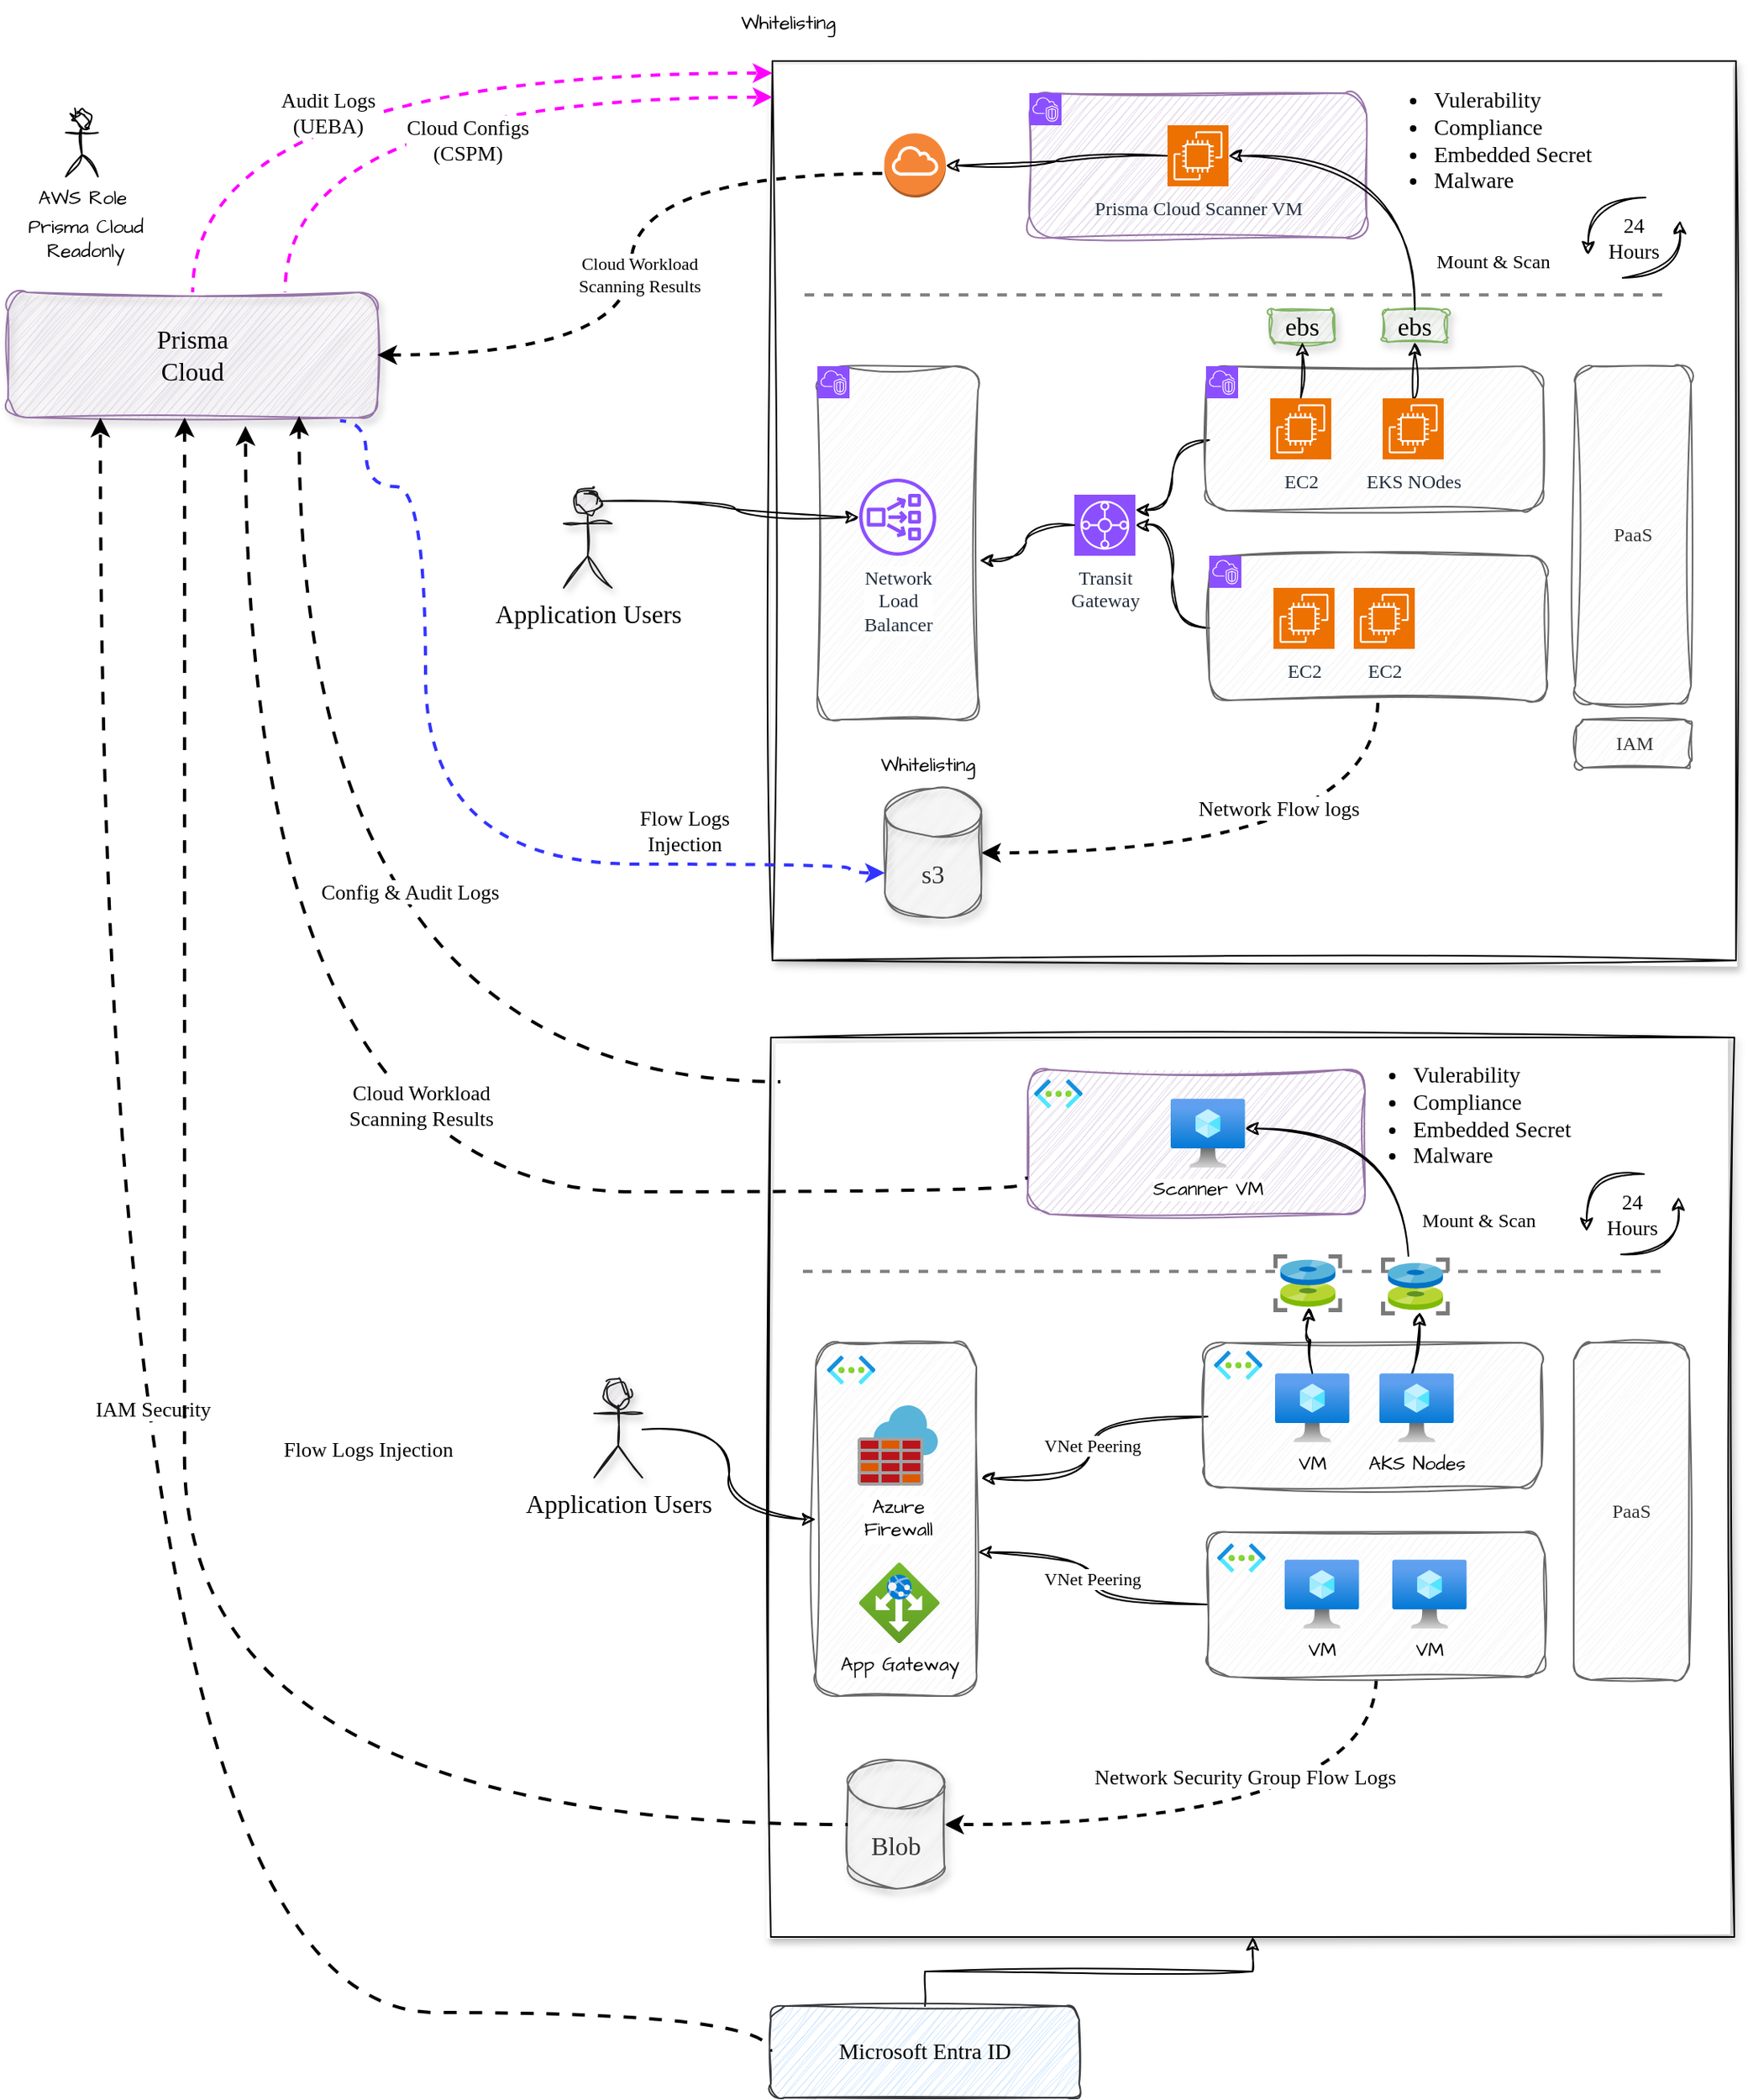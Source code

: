 <mxfile version="24.2.5" type="device">
  <diagram name="Page-1" id="Y3UaTJ8WumLp9_YWQqZv">
    <mxGraphModel dx="1514" dy="924" grid="0" gridSize="10" guides="0" tooltips="1" connect="1" arrows="1" fold="1" page="0" pageScale="1" pageWidth="850" pageHeight="1100" math="0" shadow="0">
      <root>
        <mxCell id="0" />
        <mxCell id="1" parent="0" />
        <mxCell id="tV8s_Av4Yjl4Zx8UvEJx-39" value="" style="rounded=0;whiteSpace=wrap;html=1;shadow=1;sketch=1;jiggle=2;curveFitting=1;align=center;verticalAlign=middle;fontFamily=Comic Sans MS;fontSize=16;" parent="1" vertex="1">
          <mxGeometry x="229" y="202" width="600" height="560" as="geometry" />
        </mxCell>
        <mxCell id="tV8s_Av4Yjl4Zx8UvEJx-1" value="Prisma&lt;div style=&quot;font-size: 16px;&quot;&gt;Cloud&lt;/div&gt;" style="rounded=1;whiteSpace=wrap;html=1;sketch=1;curveFitting=1;jiggle=2;fillColor=#e1d5e7;strokeColor=#9673a6;fontFamily=Comic Sans MS;fontSize=16;shadow=1;" parent="1" vertex="1">
          <mxGeometry x="-247" y="346" width="230" height="78" as="geometry" />
        </mxCell>
        <mxCell id="tV8s_Av4Yjl4Zx8UvEJx-3" value="" style="shape=image;imageAspect=0;aspect=fixed;verticalLabelPosition=bottom;verticalAlign=top;image=https://zeevector.com/wp-content/uploads/Aws-Logo-PNG-White.png;fontFamily=Comic Sans MS;" parent="1" vertex="1">
          <mxGeometry x="229" y="202" width="47.71" height="30" as="geometry" />
        </mxCell>
        <mxCell id="tV8s_Av4Yjl4Zx8UvEJx-9" value="Transit&lt;div&gt;Gateway&lt;/div&gt;" style="sketch=0;points=[[0,0,0],[0.25,0,0],[0.5,0,0],[0.75,0,0],[1,0,0],[0,1,0],[0.25,1,0],[0.5,1,0],[0.75,1,0],[1,1,0],[0,0.25,0],[0,0.5,0],[0,0.75,0],[1,0.25,0],[1,0.5,0],[1,0.75,0]];outlineConnect=0;fontColor=#232F3E;fillColor=#8C4FFF;strokeColor=#ffffff;dashed=0;verticalLabelPosition=bottom;verticalAlign=top;align=center;html=1;fontSize=12;fontStyle=0;aspect=fixed;shape=mxgraph.aws4.resourceIcon;resIcon=mxgraph.aws4.transit_gateway;fontFamily=Comic Sans MS;" parent="1" vertex="1">
          <mxGeometry x="417" y="472" width="38" height="38" as="geometry" />
        </mxCell>
        <mxCell id="tV8s_Av4Yjl4Zx8UvEJx-17" style="edgeStyle=orthogonalEdgeStyle;curved=1;rounded=0;orthogonalLoop=1;jettySize=auto;html=1;exitX=0;exitY=0.5;exitDx=0;exitDy=0;sketch=1;curveFitting=1;jiggle=2;fontFamily=Comic Sans MS;" parent="1" source="tV8s_Av4Yjl4Zx8UvEJx-13" target="tV8s_Av4Yjl4Zx8UvEJx-9" edge="1">
          <mxGeometry relative="1" as="geometry" />
        </mxCell>
        <mxCell id="tV8s_Av4Yjl4Zx8UvEJx-40" value="Network Flow logs" style="edgeStyle=orthogonalEdgeStyle;curved=1;rounded=0;orthogonalLoop=1;jettySize=auto;html=1;exitX=0.5;exitY=1;exitDx=0;exitDy=0;strokeColor=default;align=center;verticalAlign=middle;fontFamily=Comic Sans MS;fontSize=13;fontColor=default;labelBackgroundColor=default;endArrow=classic;entryX=1;entryY=0.5;entryDx=0;entryDy=0;entryPerimeter=0;flowAnimation=1;dashed=1;strokeWidth=2;" parent="1" source="tV8s_Av4Yjl4Zx8UvEJx-13" target="tV8s_Av4Yjl4Zx8UvEJx-38" edge="1">
          <mxGeometry x="-0.08" y="-28" relative="1" as="geometry">
            <mxPoint as="offset" />
          </mxGeometry>
        </mxCell>
        <mxCell id="tV8s_Av4Yjl4Zx8UvEJx-13" value="" style="rounded=1;whiteSpace=wrap;html=1;fillColor=#f5f5f5;fontColor=#333333;strokeColor=#666666;sketch=1;curveFitting=1;jiggle=2;fontFamily=Comic Sans MS;" parent="1" vertex="1">
          <mxGeometry x="501" y="510" width="210" height="90" as="geometry" />
        </mxCell>
        <mxCell id="tV8s_Av4Yjl4Zx8UvEJx-14" value="" style="sketch=0;points=[[0,0,0],[0.25,0,0],[0.5,0,0],[0.75,0,0],[1,0,0],[0,1,0],[0.25,1,0],[0.5,1,0],[0.75,1,0],[1,1,0],[0,0.25,0],[0,0.5,0],[0,0.75,0],[1,0.25,0],[1,0.5,0],[1,0.75,0]];outlineConnect=0;fontColor=#232F3E;fillColor=#8C4FFF;strokeColor=#ffffff;dashed=0;verticalLabelPosition=bottom;verticalAlign=top;align=center;html=1;fontSize=12;fontStyle=0;aspect=fixed;shape=mxgraph.aws4.resourceIcon;resIcon=mxgraph.aws4.vpc;fontFamily=Comic Sans MS;" parent="1" vertex="1">
          <mxGeometry x="501" y="510" width="20" height="20" as="geometry" />
        </mxCell>
        <mxCell id="tV8s_Av4Yjl4Zx8UvEJx-15" value="EC2" style="sketch=0;points=[[0,0,0],[0.25,0,0],[0.5,0,0],[0.75,0,0],[1,0,0],[0,1,0],[0.25,1,0],[0.5,1,0],[0.75,1,0],[1,1,0],[0,0.25,0],[0,0.5,0],[0,0.75,0],[1,0.25,0],[1,0.5,0],[1,0.75,0]];outlineConnect=0;fontColor=#232F3E;fillColor=#ED7100;strokeColor=#ffffff;dashed=0;verticalLabelPosition=bottom;verticalAlign=top;align=center;html=1;fontSize=12;fontStyle=0;aspect=fixed;shape=mxgraph.aws4.resourceIcon;resIcon=mxgraph.aws4.ec2;fontFamily=Comic Sans MS;" parent="1" vertex="1">
          <mxGeometry x="541" y="530" width="38" height="38" as="geometry" />
        </mxCell>
        <mxCell id="tV8s_Av4Yjl4Zx8UvEJx-16" value="EC2" style="sketch=0;points=[[0,0,0],[0.25,0,0],[0.5,0,0],[0.75,0,0],[1,0,0],[0,1,0],[0.25,1,0],[0.5,1,0],[0.75,1,0],[1,1,0],[0,0.25,0],[0,0.5,0],[0,0.75,0],[1,0.25,0],[1,0.5,0],[1,0.75,0]];outlineConnect=0;fontColor=#232F3E;fillColor=#ED7100;strokeColor=#ffffff;dashed=0;verticalLabelPosition=bottom;verticalAlign=top;align=center;html=1;fontSize=12;fontStyle=0;aspect=fixed;shape=mxgraph.aws4.resourceIcon;resIcon=mxgraph.aws4.ec2;fontFamily=Comic Sans MS;" parent="1" vertex="1">
          <mxGeometry x="591" y="530" width="38" height="38" as="geometry" />
        </mxCell>
        <mxCell id="tV8s_Av4Yjl4Zx8UvEJx-18" style="edgeStyle=orthogonalEdgeStyle;curved=1;rounded=0;orthogonalLoop=1;jettySize=auto;html=1;exitX=0;exitY=0.5;exitDx=0;exitDy=0;sketch=1;curveFitting=1;jiggle=2;fontFamily=Comic Sans MS;entryX=1;entryY=0.25;entryDx=0;entryDy=0;entryPerimeter=0;" parent="1" target="tV8s_Av4Yjl4Zx8UvEJx-9" edge="1">
          <mxGeometry relative="1" as="geometry">
            <mxPoint x="501" y="438" as="sourcePoint" />
            <mxPoint x="425" y="374" as="targetPoint" />
          </mxGeometry>
        </mxCell>
        <mxCell id="tV8s_Av4Yjl4Zx8UvEJx-4" value="" style="rounded=1;whiteSpace=wrap;html=1;fillColor=#f5f5f5;fontColor=#333333;strokeColor=#666666;sketch=1;curveFitting=1;jiggle=2;fontFamily=Comic Sans MS;" parent="1" vertex="1">
          <mxGeometry x="257" y="392" width="100" height="220" as="geometry" />
        </mxCell>
        <mxCell id="tV8s_Av4Yjl4Zx8UvEJx-7" value="" style="sketch=0;points=[[0,0,0],[0.25,0,0],[0.5,0,0],[0.75,0,0],[1,0,0],[0,1,0],[0.25,1,0],[0.5,1,0],[0.75,1,0],[1,1,0],[0,0.25,0],[0,0.5,0],[0,0.75,0],[1,0.25,0],[1,0.5,0],[1,0.75,0]];outlineConnect=0;fontColor=#232F3E;fillColor=#8C4FFF;strokeColor=#ffffff;dashed=0;verticalLabelPosition=bottom;verticalAlign=top;align=center;html=1;fontSize=12;fontStyle=0;aspect=fixed;shape=mxgraph.aws4.resourceIcon;resIcon=mxgraph.aws4.vpc;fontFamily=Comic Sans MS;" parent="1" vertex="1">
          <mxGeometry x="257" y="392" width="20" height="20" as="geometry" />
        </mxCell>
        <mxCell id="tV8s_Av4Yjl4Zx8UvEJx-30" style="edgeStyle=orthogonalEdgeStyle;curved=1;rounded=0;orthogonalLoop=1;jettySize=auto;html=1;exitX=0;exitY=0.5;exitDx=0;exitDy=0;sketch=1;curveFitting=1;jiggle=2;fontFamily=Comic Sans MS;entryX=1.01;entryY=0.55;entryDx=0;entryDy=0;entryPerimeter=0;exitPerimeter=0;" parent="1" source="tV8s_Av4Yjl4Zx8UvEJx-9" target="tV8s_Av4Yjl4Zx8UvEJx-4" edge="1">
          <mxGeometry relative="1" as="geometry">
            <mxPoint x="511" y="448" as="sourcePoint" />
            <mxPoint x="465" y="492" as="targetPoint" />
          </mxGeometry>
        </mxCell>
        <mxCell id="tV8s_Av4Yjl4Zx8UvEJx-32" value="Network&lt;div&gt;Load&lt;/div&gt;&lt;div&gt;Balancer&lt;/div&gt;" style="sketch=0;outlineConnect=0;fontColor=#232F3E;gradientColor=none;fillColor=#8C4FFF;strokeColor=none;dashed=0;verticalLabelPosition=bottom;verticalAlign=top;align=center;html=1;fontSize=12;fontStyle=0;aspect=fixed;pointerEvents=1;shape=mxgraph.aws4.network_load_balancer;fontFamily=Comic Sans MS;labelBackgroundColor=default;" parent="1" vertex="1">
          <mxGeometry x="283" y="462" width="48" height="48" as="geometry" />
        </mxCell>
        <mxCell id="tV8s_Av4Yjl4Zx8UvEJx-38" value="s3" style="shape=cylinder3;whiteSpace=wrap;html=1;boundedLbl=1;backgroundOutline=1;size=15;rounded=1;shadow=1;sketch=1;jiggle=2;curveFitting=1;strokeColor=#666666;align=center;verticalAlign=middle;fontFamily=Comic Sans MS;fontSize=16;fontColor=#333333;fillColor=#f5f5f5;" parent="1" vertex="1">
          <mxGeometry x="299" y="655" width="60" height="80" as="geometry" />
        </mxCell>
        <mxCell id="tV8s_Av4Yjl4Zx8UvEJx-42" value="" style="line;strokeWidth=2;html=1;rounded=1;shadow=0;strokeColor=#808080;align=center;verticalAlign=middle;fontFamily=Comic Sans MS;fontSize=16;fontColor=default;fillColor=#e1d5e7;dashed=1;" parent="1" vertex="1">
          <mxGeometry x="249" y="342" width="540" height="11.25" as="geometry" />
        </mxCell>
        <mxCell id="tV8s_Av4Yjl4Zx8UvEJx-43" value="Audit Logs&lt;br&gt;(UEBA)" style="edgeStyle=orthogonalEdgeStyle;curved=1;rounded=0;orthogonalLoop=1;jettySize=auto;html=1;exitX=0;exitY=0.25;exitDx=0;exitDy=0;strokeColor=#FF00FF;align=center;verticalAlign=middle;fontFamily=Comic Sans MS;fontSize=13;fontColor=default;labelBackgroundColor=default;endArrow=none;entryX=0.5;entryY=0;entryDx=0;entryDy=0;flowAnimation=1;dashed=1;strokeWidth=2;startArrow=classic;startFill=1;endFill=0;" parent="1" source="tV8s_Av4Yjl4Zx8UvEJx-3" target="tV8s_Av4Yjl4Zx8UvEJx-1" edge="1">
          <mxGeometry x="0.114" y="24" relative="1" as="geometry">
            <mxPoint x="229" y="337" as="sourcePoint" />
            <mxPoint x="-40" y="429" as="targetPoint" />
            <mxPoint as="offset" />
          </mxGeometry>
        </mxCell>
        <mxCell id="tV8s_Av4Yjl4Zx8UvEJx-44" value="Cloud Configs&lt;br&gt;(CSPM)" style="edgeStyle=orthogonalEdgeStyle;curved=1;rounded=0;orthogonalLoop=1;jettySize=auto;html=1;exitX=0;exitY=0.75;exitDx=0;exitDy=0;strokeColor=#FF00FF;align=center;verticalAlign=middle;fontFamily=Comic Sans MS;fontSize=13;fontColor=default;labelBackgroundColor=default;endArrow=none;entryX=0.75;entryY=0;entryDx=0;entryDy=0;flowAnimation=1;dashed=1;strokeWidth=2;startArrow=classic;startFill=1;endFill=0;" parent="1" source="tV8s_Av4Yjl4Zx8UvEJx-3" target="tV8s_Av4Yjl4Zx8UvEJx-1" edge="1">
          <mxGeometry x="-0.104" y="26" relative="1" as="geometry">
            <mxPoint x="239" y="220" as="sourcePoint" />
            <mxPoint x="39" y="347" as="targetPoint" />
            <mxPoint as="offset" />
          </mxGeometry>
        </mxCell>
        <mxCell id="tV8s_Av4Yjl4Zx8UvEJx-47" style="edgeStyle=orthogonalEdgeStyle;curved=1;rounded=0;sketch=1;jiggle=2;curveFitting=1;orthogonalLoop=1;jettySize=auto;html=1;exitX=0.75;exitY=0.1;exitDx=0;exitDy=0;exitPerimeter=0;strokeColor=default;align=center;verticalAlign=middle;fontFamily=Comic Sans MS;fontSize=16;fontColor=default;labelBackgroundColor=default;endArrow=classic;" parent="1" source="tV8s_Av4Yjl4Zx8UvEJx-45" target="tV8s_Av4Yjl4Zx8UvEJx-32" edge="1">
          <mxGeometry relative="1" as="geometry" />
        </mxCell>
        <mxCell id="tV8s_Av4Yjl4Zx8UvEJx-45" value="Application Users" style="shape=umlActor;verticalLabelPosition=bottom;verticalAlign=top;html=1;outlineConnect=0;rounded=1;shadow=1;sketch=1;jiggle=2;curveFitting=1;strokeColor=#1A1A1A;align=center;fontFamily=Comic Sans MS;fontSize=16;fontColor=default;fillColor=#e1d5e7;" parent="1" vertex="1">
          <mxGeometry x="99" y="470" width="30" height="60" as="geometry" />
        </mxCell>
        <mxCell id="tV8s_Av4Yjl4Zx8UvEJx-48" value="Flow Logs&lt;div&gt;Injection&lt;/div&gt;" style="edgeStyle=orthogonalEdgeStyle;curved=1;rounded=0;orthogonalLoop=1;jettySize=auto;html=1;exitX=0;exitY=0;exitDx=0;exitDy=52.5;strokeColor=#3333FF;align=center;verticalAlign=middle;fontFamily=Comic Sans MS;fontSize=13;fontColor=default;labelBackgroundColor=default;endArrow=none;flowAnimation=1;dashed=1;exitPerimeter=0;entryX=0.899;entryY=1.026;entryDx=0;entryDy=0;strokeWidth=2;entryPerimeter=0;startArrow=classic;startFill=1;endFill=0;" parent="1" source="tV8s_Av4Yjl4Zx8UvEJx-38" target="tV8s_Av4Yjl4Zx8UvEJx-1" edge="1">
          <mxGeometry x="-0.578" y="-21" relative="1" as="geometry">
            <mxPoint x="99" y="622" as="sourcePoint" />
            <mxPoint x="-41" y="532" as="targetPoint" />
            <mxPoint as="offset" />
            <Array as="points">
              <mxPoint x="277" y="702" />
              <mxPoint x="13" y="702" />
              <mxPoint x="13" y="467" />
              <mxPoint x="-24" y="467" />
              <mxPoint x="-24" y="426" />
            </Array>
          </mxGeometry>
        </mxCell>
        <mxCell id="tV8s_Av4Yjl4Zx8UvEJx-50" value="" style="rounded=1;whiteSpace=wrap;html=1;fillColor=#e1d5e7;strokeColor=#9673a6;sketch=1;curveFitting=1;jiggle=2;fontFamily=Comic Sans MS;" parent="1" vertex="1">
          <mxGeometry x="389" y="222" width="210" height="90" as="geometry" />
        </mxCell>
        <mxCell id="tV8s_Av4Yjl4Zx8UvEJx-51" value="" style="sketch=0;points=[[0,0,0],[0.25,0,0],[0.5,0,0],[0.75,0,0],[1,0,0],[0,1,0],[0.25,1,0],[0.5,1,0],[0.75,1,0],[1,1,0],[0,0.25,0],[0,0.5,0],[0,0.75,0],[1,0.25,0],[1,0.5,0],[1,0.75,0]];outlineConnect=0;fontColor=#232F3E;fillColor=#8C4FFF;strokeColor=#ffffff;dashed=0;verticalLabelPosition=bottom;verticalAlign=top;align=center;html=1;fontSize=12;fontStyle=0;aspect=fixed;shape=mxgraph.aws4.resourceIcon;resIcon=mxgraph.aws4.vpc;fontFamily=Comic Sans MS;" parent="1" vertex="1">
          <mxGeometry x="389" y="222" width="20" height="20" as="geometry" />
        </mxCell>
        <mxCell id="tV8s_Av4Yjl4Zx8UvEJx-62" style="edgeStyle=orthogonalEdgeStyle;curved=1;rounded=0;sketch=1;jiggle=2;curveFitting=1;orthogonalLoop=1;jettySize=auto;html=1;exitX=0;exitY=0.5;exitDx=0;exitDy=0;exitPerimeter=0;strokeColor=default;align=center;verticalAlign=middle;fontFamily=Comic Sans MS;fontSize=16;fontColor=default;labelBackgroundColor=default;endArrow=classic;" parent="1" source="tV8s_Av4Yjl4Zx8UvEJx-52" target="tV8s_Av4Yjl4Zx8UvEJx-61" edge="1">
          <mxGeometry relative="1" as="geometry" />
        </mxCell>
        <mxCell id="tV8s_Av4Yjl4Zx8UvEJx-52" value="Prisma Cloud Scanner VM" style="sketch=0;points=[[0,0,0],[0.25,0,0],[0.5,0,0],[0.75,0,0],[1,0,0],[0,1,0],[0.25,1,0],[0.5,1,0],[0.75,1,0],[1,1,0],[0,0.25,0],[0,0.5,0],[0,0.75,0],[1,0.25,0],[1,0.5,0],[1,0.75,0]];outlineConnect=0;fontColor=#232F3E;fillColor=#ED7100;strokeColor=#ffffff;dashed=0;verticalLabelPosition=bottom;verticalAlign=top;align=center;html=1;fontSize=12;fontStyle=0;aspect=fixed;shape=mxgraph.aws4.resourceIcon;resIcon=mxgraph.aws4.ec2;fontFamily=Comic Sans MS;" parent="1" vertex="1">
          <mxGeometry x="475" y="242" width="38" height="38" as="geometry" />
        </mxCell>
        <mxCell id="tV8s_Av4Yjl4Zx8UvEJx-54" value="ebs" style="rounded=1;whiteSpace=wrap;html=1;shadow=1;sketch=1;jiggle=2;curveFitting=1;strokeColor=#82b366;align=center;verticalAlign=middle;fontFamily=Comic Sans MS;fontSize=16;fillColor=#d5e8d4;" parent="1" vertex="1">
          <mxGeometry x="539" y="357" width="40" height="20" as="geometry" />
        </mxCell>
        <mxCell id="tV8s_Av4Yjl4Zx8UvEJx-55" value="ebs" style="rounded=1;whiteSpace=wrap;html=1;shadow=1;sketch=1;jiggle=2;curveFitting=1;strokeColor=#82b366;align=center;verticalAlign=middle;fontFamily=Comic Sans MS;fontSize=16;fillColor=#d5e8d4;" parent="1" vertex="1">
          <mxGeometry x="609" y="357" width="40" height="20" as="geometry" />
        </mxCell>
        <mxCell id="tV8s_Av4Yjl4Zx8UvEJx-26" value="" style="rounded=1;whiteSpace=wrap;html=1;fillColor=#f5f5f5;fontColor=#333333;strokeColor=#666666;sketch=1;curveFitting=1;jiggle=2;fontFamily=Comic Sans MS;" parent="1" vertex="1">
          <mxGeometry x="499" y="392" width="210" height="90" as="geometry" />
        </mxCell>
        <mxCell id="tV8s_Av4Yjl4Zx8UvEJx-27" value="" style="sketch=0;points=[[0,0,0],[0.25,0,0],[0.5,0,0],[0.75,0,0],[1,0,0],[0,1,0],[0.25,1,0],[0.5,1,0],[0.75,1,0],[1,1,0],[0,0.25,0],[0,0.5,0],[0,0.75,0],[1,0.25,0],[1,0.5,0],[1,0.75,0]];outlineConnect=0;fontColor=#232F3E;fillColor=#8C4FFF;strokeColor=#ffffff;dashed=0;verticalLabelPosition=bottom;verticalAlign=top;align=center;html=1;fontSize=12;fontStyle=0;aspect=fixed;shape=mxgraph.aws4.resourceIcon;resIcon=mxgraph.aws4.vpc;fontFamily=Comic Sans MS;" parent="1" vertex="1">
          <mxGeometry x="499" y="392" width="20" height="20" as="geometry" />
        </mxCell>
        <mxCell id="tV8s_Av4Yjl4Zx8UvEJx-59" style="edgeStyle=orthogonalEdgeStyle;curved=1;rounded=0;sketch=1;jiggle=2;curveFitting=1;orthogonalLoop=1;jettySize=auto;html=1;exitX=0.5;exitY=0;exitDx=0;exitDy=0;exitPerimeter=0;entryX=0.5;entryY=1;entryDx=0;entryDy=0;strokeColor=default;align=center;verticalAlign=middle;fontFamily=Comic Sans MS;fontSize=16;fontColor=default;labelBackgroundColor=default;endArrow=classic;" parent="1" source="tV8s_Av4Yjl4Zx8UvEJx-28" target="tV8s_Av4Yjl4Zx8UvEJx-54" edge="1">
          <mxGeometry relative="1" as="geometry" />
        </mxCell>
        <mxCell id="tV8s_Av4Yjl4Zx8UvEJx-28" value="EC2" style="sketch=0;points=[[0,0,0],[0.25,0,0],[0.5,0,0],[0.75,0,0],[1,0,0],[0,1,0],[0.25,1,0],[0.5,1,0],[0.75,1,0],[1,1,0],[0,0.25,0],[0,0.5,0],[0,0.75,0],[1,0.25,0],[1,0.5,0],[1,0.75,0]];outlineConnect=0;fontColor=#232F3E;fillColor=#ED7100;strokeColor=#ffffff;dashed=0;verticalLabelPosition=bottom;verticalAlign=top;align=center;html=1;fontSize=12;fontStyle=0;aspect=fixed;shape=mxgraph.aws4.resourceIcon;resIcon=mxgraph.aws4.ec2;fontFamily=Comic Sans MS;" parent="1" vertex="1">
          <mxGeometry x="539" y="412" width="38" height="38" as="geometry" />
        </mxCell>
        <mxCell id="tV8s_Av4Yjl4Zx8UvEJx-60" style="edgeStyle=orthogonalEdgeStyle;curved=1;rounded=0;sketch=1;jiggle=2;curveFitting=1;orthogonalLoop=1;jettySize=auto;html=1;exitX=0.5;exitY=0;exitDx=0;exitDy=0;exitPerimeter=0;entryX=0.5;entryY=1;entryDx=0;entryDy=0;strokeColor=default;align=center;verticalAlign=middle;fontFamily=Comic Sans MS;fontSize=16;fontColor=default;labelBackgroundColor=default;endArrow=classic;" parent="1" source="tV8s_Av4Yjl4Zx8UvEJx-29" target="tV8s_Av4Yjl4Zx8UvEJx-55" edge="1">
          <mxGeometry relative="1" as="geometry" />
        </mxCell>
        <mxCell id="tV8s_Av4Yjl4Zx8UvEJx-29" value="EKS NOdes" style="sketch=0;points=[[0,0,0],[0.25,0,0],[0.5,0,0],[0.75,0,0],[1,0,0],[0,1,0],[0.25,1,0],[0.5,1,0],[0.75,1,0],[1,1,0],[0,0.25,0],[0,0.5,0],[0,0.75,0],[1,0.25,0],[1,0.5,0],[1,0.75,0]];outlineConnect=0;fontColor=#232F3E;fillColor=#ED7100;strokeColor=#ffffff;dashed=0;verticalLabelPosition=bottom;verticalAlign=top;align=center;html=1;fontSize=12;fontStyle=0;aspect=fixed;shape=mxgraph.aws4.resourceIcon;resIcon=mxgraph.aws4.ec2;fontFamily=Comic Sans MS;" parent="1" vertex="1">
          <mxGeometry x="609" y="412" width="38" height="38" as="geometry" />
        </mxCell>
        <mxCell id="tV8s_Av4Yjl4Zx8UvEJx-61" value="" style="outlineConnect=0;dashed=0;verticalLabelPosition=bottom;verticalAlign=top;align=center;html=1;shape=mxgraph.aws3.internet_gateway;fillColor=#F58536;gradientColor=none;rounded=1;shadow=0;strokeColor=#9673a6;fontFamily=Comic Sans MS;fontSize=16;fontColor=default;" parent="1" vertex="1">
          <mxGeometry x="298.67" y="247" width="38.33" height="40" as="geometry" />
        </mxCell>
        <mxCell id="tV8s_Av4Yjl4Zx8UvEJx-63" value="Cloud Workload&lt;div style=&quot;font-size: 11px;&quot;&gt;Scanning Results&lt;/div&gt;" style="edgeStyle=orthogonalEdgeStyle;curved=1;rounded=0;orthogonalLoop=1;jettySize=auto;html=1;strokeColor=default;align=center;verticalAlign=middle;fontFamily=Comic Sans MS;fontSize=11;fontColor=default;labelBackgroundColor=default;endArrow=classic;entryX=1;entryY=0.5;entryDx=0;entryDy=0;flowAnimation=1;dashed=1;strokeWidth=2;" parent="1" target="tV8s_Av4Yjl4Zx8UvEJx-1" edge="1">
          <mxGeometry x="0.029" y="5" relative="1" as="geometry">
            <mxPoint x="299" y="272" as="sourcePoint" />
            <mxPoint x="49" y="347" as="targetPoint" />
            <mxPoint as="offset" />
          </mxGeometry>
        </mxCell>
        <mxCell id="tV8s_Av4Yjl4Zx8UvEJx-64" value="&lt;ul style=&quot;font-size: 14px;&quot;&gt;&lt;li style=&quot;font-size: 14px;&quot;&gt;Vulerability&lt;/li&gt;&lt;li style=&quot;font-size: 14px;&quot;&gt;Compliance&lt;/li&gt;&lt;li style=&quot;font-size: 14px;&quot;&gt;Embedded Secret&lt;/li&gt;&lt;li style=&quot;font-size: 14px;&quot;&gt;Malware&lt;/li&gt;&lt;/ul&gt;" style="edgeStyle=orthogonalEdgeStyle;curved=1;rounded=0;sketch=1;jiggle=2;curveFitting=1;orthogonalLoop=1;jettySize=auto;html=1;exitX=0.5;exitY=0;exitDx=0;exitDy=0;entryX=1;entryY=0.5;entryDx=0;entryDy=0;entryPerimeter=0;strokeColor=default;align=left;verticalAlign=middle;fontFamily=Comic Sans MS;fontSize=14;fontColor=default;labelBackgroundColor=none;endArrow=classic;" parent="1" source="tV8s_Av4Yjl4Zx8UvEJx-55" target="tV8s_Av4Yjl4Zx8UvEJx-52" edge="1">
          <mxGeometry x="0.189" y="-9" relative="1" as="geometry">
            <mxPoint as="offset" />
          </mxGeometry>
        </mxCell>
        <mxCell id="tV8s_Av4Yjl4Zx8UvEJx-65" value="Mount &amp;amp; Scan" style="text;html=1;align=center;verticalAlign=middle;whiteSpace=wrap;rounded=0;fontFamily=Comic Sans MS;fontSize=12;fontColor=default;" parent="1" vertex="1">
          <mxGeometry x="619" y="312" width="118" height="30" as="geometry" />
        </mxCell>
        <mxCell id="tV8s_Av4Yjl4Zx8UvEJx-69" value="" style="group;fontSize=7;fontFamily=Comic Sans MS;" parent="1" vertex="1" connectable="0">
          <mxGeometry x="737" y="287" width="57.14" height="50" as="geometry" />
        </mxCell>
        <mxCell id="tV8s_Av4Yjl4Zx8UvEJx-66" value="" style="curved=1;endArrow=classic;html=1;rounded=0;sketch=1;jiggle=2;curveFitting=1;strokeColor=default;align=center;verticalAlign=middle;fontFamily=Comic Sans MS;fontSize=16;fontColor=default;labelBackgroundColor=default;edgeStyle=orthogonalEdgeStyle;" parent="tV8s_Av4Yjl4Zx8UvEJx-69" edge="1">
          <mxGeometry width="50" height="50" relative="1" as="geometry">
            <mxPoint x="21.428" y="50" as="sourcePoint" />
            <mxPoint x="57.14" y="14.286" as="targetPoint" />
            <Array as="points">
              <mxPoint x="57.14" y="50" />
              <mxPoint x="21.428" y="14.286" />
            </Array>
          </mxGeometry>
        </mxCell>
        <mxCell id="tV8s_Av4Yjl4Zx8UvEJx-67" value="" style="curved=1;endArrow=classic;html=1;rounded=0;sketch=1;jiggle=2;curveFitting=1;strokeColor=default;align=center;verticalAlign=middle;fontFamily=Comic Sans MS;fontSize=16;fontColor=default;labelBackgroundColor=default;edgeStyle=orthogonalEdgeStyle;" parent="tV8s_Av4Yjl4Zx8UvEJx-69" edge="1">
          <mxGeometry width="50" height="50" relative="1" as="geometry">
            <mxPoint x="35.713" as="sourcePoint" />
            <mxPoint y="35.714" as="targetPoint" />
            <Array as="points">
              <mxPoint />
              <mxPoint x="35.713" y="35.714" />
            </Array>
          </mxGeometry>
        </mxCell>
        <mxCell id="tV8s_Av4Yjl4Zx8UvEJx-68" value="24&lt;div style=&quot;font-size: 13px;&quot;&gt;Hours&lt;/div&gt;" style="text;html=1;align=center;verticalAlign=middle;whiteSpace=wrap;rounded=0;fontFamily=Comic Sans MS;fontSize=13;fontColor=default;" parent="tV8s_Av4Yjl4Zx8UvEJx-69" vertex="1">
          <mxGeometry x="7.143" y="14.286" width="42.855" height="21.429" as="geometry" />
        </mxCell>
        <mxCell id="tV8s_Av4Yjl4Zx8UvEJx-70" value="PaaS" style="rounded=1;whiteSpace=wrap;html=1;fillColor=#f5f5f5;fontColor=#333333;strokeColor=#666666;sketch=1;curveFitting=1;jiggle=2;fontFamily=Comic Sans MS;" parent="1" vertex="1">
          <mxGeometry x="729" y="392" width="72" height="210" as="geometry" />
        </mxCell>
        <mxCell id="tV8s_Av4Yjl4Zx8UvEJx-71" value="IAM" style="rounded=1;whiteSpace=wrap;html=1;fillColor=#f5f5f5;fontColor=#333333;strokeColor=#666666;sketch=1;curveFitting=1;jiggle=2;fontFamily=Comic Sans MS;" parent="1" vertex="1">
          <mxGeometry x="729.57" y="612" width="72" height="30" as="geometry" />
        </mxCell>
        <mxCell id="Qb0HPknwYdtWdCZL-Vk6-1" value="" style="rounded=0;whiteSpace=wrap;html=1;shadow=1;sketch=1;jiggle=2;curveFitting=1;align=center;verticalAlign=middle;fontFamily=Comic Sans MS;fontSize=16;" parent="1" vertex="1">
          <mxGeometry x="228" y="810" width="600" height="560" as="geometry" />
        </mxCell>
        <mxCell id="Qb0HPknwYdtWdCZL-Vk6-4" value="VNet Peering" style="edgeStyle=orthogonalEdgeStyle;curved=1;rounded=0;orthogonalLoop=1;jettySize=auto;html=1;exitX=0;exitY=0.5;exitDx=0;exitDy=0;sketch=1;curveFitting=1;jiggle=2;fontFamily=Comic Sans MS;entryX=1.01;entryY=0.593;entryDx=0;entryDy=0;entryPerimeter=0;" parent="1" source="Qb0HPknwYdtWdCZL-Vk6-6" target="Qb0HPknwYdtWdCZL-Vk6-11" edge="1">
          <mxGeometry relative="1" as="geometry">
            <mxPoint x="454" y="1099" as="targetPoint" />
          </mxGeometry>
        </mxCell>
        <mxCell id="Qb0HPknwYdtWdCZL-Vk6-5" value="Network Security Group Flow Logs" style="edgeStyle=orthogonalEdgeStyle;curved=1;rounded=0;orthogonalLoop=1;jettySize=auto;html=1;exitX=0.5;exitY=1;exitDx=0;exitDy=0;strokeColor=default;align=center;verticalAlign=middle;fontFamily=Comic Sans MS;fontSize=13;fontColor=default;labelBackgroundColor=default;endArrow=classic;entryX=1;entryY=0.5;entryDx=0;entryDy=0;entryPerimeter=0;flowAnimation=1;dashed=1;strokeWidth=2;" parent="1" source="Qb0HPknwYdtWdCZL-Vk6-6" target="Qb0HPknwYdtWdCZL-Vk6-15" edge="1">
          <mxGeometry x="-0.036" y="-30" relative="1" as="geometry">
            <mxPoint as="offset" />
          </mxGeometry>
        </mxCell>
        <mxCell id="Qb0HPknwYdtWdCZL-Vk6-6" value="" style="rounded=1;whiteSpace=wrap;html=1;fillColor=#f5f5f5;fontColor=#333333;strokeColor=#666666;sketch=1;curveFitting=1;jiggle=2;fontFamily=Comic Sans MS;" parent="1" vertex="1">
          <mxGeometry x="500" y="1118" width="210" height="90" as="geometry" />
        </mxCell>
        <mxCell id="Qb0HPknwYdtWdCZL-Vk6-10" value="VNet Peering" style="edgeStyle=orthogonalEdgeStyle;curved=1;rounded=0;orthogonalLoop=1;jettySize=auto;html=1;exitX=0;exitY=0.5;exitDx=0;exitDy=0;sketch=1;curveFitting=1;jiggle=2;fontFamily=Comic Sans MS;entryX=1.03;entryY=0.384;entryDx=0;entryDy=0;entryPerimeter=0;" parent="1" target="Qb0HPknwYdtWdCZL-Vk6-11" edge="1">
          <mxGeometry relative="1" as="geometry">
            <mxPoint x="500" y="1046" as="sourcePoint" />
            <mxPoint x="454" y="1089.5" as="targetPoint" />
          </mxGeometry>
        </mxCell>
        <mxCell id="Qb0HPknwYdtWdCZL-Vk6-11" value="" style="rounded=1;whiteSpace=wrap;html=1;fillColor=#f5f5f5;fontColor=#333333;strokeColor=#666666;sketch=1;curveFitting=1;jiggle=2;fontFamily=Comic Sans MS;" parent="1" vertex="1">
          <mxGeometry x="256" y="1000" width="100" height="220" as="geometry" />
        </mxCell>
        <mxCell id="Qb0HPknwYdtWdCZL-Vk6-15" value="Blob" style="shape=cylinder3;whiteSpace=wrap;html=1;boundedLbl=1;backgroundOutline=1;size=15;rounded=1;shadow=1;sketch=1;jiggle=2;curveFitting=1;strokeColor=#666666;align=center;verticalAlign=middle;fontFamily=Comic Sans MS;fontSize=16;fontColor=#333333;fillColor=#f5f5f5;" parent="1" vertex="1">
          <mxGeometry x="276" y="1260" width="60" height="80" as="geometry" />
        </mxCell>
        <mxCell id="Qb0HPknwYdtWdCZL-Vk6-16" value="" style="line;strokeWidth=2;html=1;rounded=1;shadow=0;strokeColor=#808080;align=center;verticalAlign=middle;fontFamily=Comic Sans MS;fontSize=16;fontColor=default;fillColor=#e1d5e7;dashed=1;" parent="1" vertex="1">
          <mxGeometry x="248" y="950" width="540" height="11.25" as="geometry" />
        </mxCell>
        <mxCell id="Qb0HPknwYdtWdCZL-Vk6-17" value="" style="rounded=1;whiteSpace=wrap;html=1;fillColor=#e1d5e7;strokeColor=#9673a6;sketch=1;curveFitting=1;jiggle=2;fontFamily=Comic Sans MS;" parent="1" vertex="1">
          <mxGeometry x="388" y="830" width="210" height="90" as="geometry" />
        </mxCell>
        <mxCell id="Qb0HPknwYdtWdCZL-Vk6-23" value="" style="rounded=1;whiteSpace=wrap;html=1;fillColor=#f5f5f5;fontColor=#333333;strokeColor=#666666;sketch=1;curveFitting=1;jiggle=2;fontFamily=Comic Sans MS;" parent="1" vertex="1">
          <mxGeometry x="498" y="1000" width="210" height="90" as="geometry" />
        </mxCell>
        <mxCell id="Qb0HPknwYdtWdCZL-Vk6-27" style="edgeStyle=orthogonalEdgeStyle;curved=1;rounded=0;sketch=1;jiggle=2;curveFitting=1;orthogonalLoop=1;jettySize=auto;html=1;exitX=0.5;exitY=0;exitDx=0;exitDy=0;exitPerimeter=0;entryX=0.56;entryY=0.944;entryDx=0;entryDy=0;strokeColor=default;align=center;verticalAlign=middle;fontFamily=Comic Sans MS;fontSize=16;fontColor=default;labelBackgroundColor=default;endArrow=classic;entryPerimeter=0;" parent="1" target="Qb0HPknwYdtWdCZL-Vk6-51" edge="1">
          <mxGeometry relative="1" as="geometry">
            <mxPoint x="627" y="1020" as="sourcePoint" />
            <mxPoint x="628" y="985" as="targetPoint" />
          </mxGeometry>
        </mxCell>
        <mxCell id="Qb0HPknwYdtWdCZL-Vk6-30" value="&lt;ul style=&quot;font-size: 14px;&quot;&gt;&lt;li style=&quot;font-size: 14px;&quot;&gt;Vulerability&lt;/li&gt;&lt;li style=&quot;font-size: 14px;&quot;&gt;Compliance&lt;/li&gt;&lt;li style=&quot;font-size: 14px;&quot;&gt;Embedded Secret&lt;/li&gt;&lt;li style=&quot;font-size: 14px;&quot;&gt;Malware&lt;/li&gt;&lt;/ul&gt;" style="edgeStyle=orthogonalEdgeStyle;curved=1;rounded=0;sketch=1;jiggle=2;curveFitting=1;orthogonalLoop=1;jettySize=auto;html=1;exitX=0.397;exitY=-0.028;exitDx=0;exitDy=0;entryX=0.998;entryY=0.434;entryDx=0;entryDy=0;entryPerimeter=0;strokeColor=default;align=left;verticalAlign=middle;fontFamily=Comic Sans MS;fontSize=14;fontColor=default;labelBackgroundColor=none;endArrow=classic;exitPerimeter=0;" parent="1" source="Qb0HPknwYdtWdCZL-Vk6-51" target="Qb0HPknwYdtWdCZL-Vk6-43" edge="1">
          <mxGeometry x="0.307" y="-8" relative="1" as="geometry">
            <mxPoint as="offset" />
            <mxPoint x="628" y="965" as="sourcePoint" />
            <mxPoint x="512" y="869" as="targetPoint" />
          </mxGeometry>
        </mxCell>
        <mxCell id="Qb0HPknwYdtWdCZL-Vk6-31" value="Mount &amp;amp; Scan" style="text;html=1;align=center;verticalAlign=middle;whiteSpace=wrap;rounded=0;fontFamily=Comic Sans MS;fontSize=12;fontColor=default;" parent="1" vertex="1">
          <mxGeometry x="610" y="909" width="118" height="30" as="geometry" />
        </mxCell>
        <mxCell id="Qb0HPknwYdtWdCZL-Vk6-32" value="" style="group;fontSize=7;fontFamily=Comic Sans MS;" parent="1" vertex="1" connectable="0">
          <mxGeometry x="736" y="895" width="57.14" height="50" as="geometry" />
        </mxCell>
        <mxCell id="Qb0HPknwYdtWdCZL-Vk6-33" value="" style="curved=1;endArrow=classic;html=1;rounded=0;sketch=1;jiggle=2;curveFitting=1;strokeColor=default;align=center;verticalAlign=middle;fontFamily=Comic Sans MS;fontSize=16;fontColor=default;labelBackgroundColor=default;edgeStyle=orthogonalEdgeStyle;" parent="Qb0HPknwYdtWdCZL-Vk6-32" edge="1">
          <mxGeometry width="50" height="50" relative="1" as="geometry">
            <mxPoint x="21.428" y="50" as="sourcePoint" />
            <mxPoint x="57.14" y="14.286" as="targetPoint" />
            <Array as="points">
              <mxPoint x="57.14" y="50" />
              <mxPoint x="21.428" y="14.286" />
            </Array>
          </mxGeometry>
        </mxCell>
        <mxCell id="Qb0HPknwYdtWdCZL-Vk6-34" value="" style="curved=1;endArrow=classic;html=1;rounded=0;sketch=1;jiggle=2;curveFitting=1;strokeColor=default;align=center;verticalAlign=middle;fontFamily=Comic Sans MS;fontSize=16;fontColor=default;labelBackgroundColor=default;edgeStyle=orthogonalEdgeStyle;" parent="Qb0HPknwYdtWdCZL-Vk6-32" edge="1">
          <mxGeometry width="50" height="50" relative="1" as="geometry">
            <mxPoint x="35.713" as="sourcePoint" />
            <mxPoint y="35.714" as="targetPoint" />
            <Array as="points">
              <mxPoint />
              <mxPoint x="35.713" y="35.714" />
            </Array>
          </mxGeometry>
        </mxCell>
        <mxCell id="Qb0HPknwYdtWdCZL-Vk6-35" value="24&lt;div style=&quot;font-size: 13px;&quot;&gt;Hours&lt;/div&gt;" style="text;html=1;align=center;verticalAlign=middle;whiteSpace=wrap;rounded=0;fontFamily=Comic Sans MS;fontSize=13;fontColor=default;" parent="Qb0HPknwYdtWdCZL-Vk6-32" vertex="1">
          <mxGeometry x="7.143" y="14.286" width="42.855" height="21.429" as="geometry" />
        </mxCell>
        <mxCell id="Qb0HPknwYdtWdCZL-Vk6-36" value="PaaS" style="rounded=1;whiteSpace=wrap;html=1;fillColor=#f5f5f5;fontColor=#333333;strokeColor=#666666;sketch=1;curveFitting=1;jiggle=2;fontFamily=Comic Sans MS;" parent="1" vertex="1">
          <mxGeometry x="728" y="1000" width="72" height="210" as="geometry" />
        </mxCell>
        <mxCell id="Qb0HPknwYdtWdCZL-Vk6-99" value="IAM Security" style="edgeStyle=orthogonalEdgeStyle;rounded=0;hachureGap=4;orthogonalLoop=1;jettySize=auto;html=1;exitX=0;exitY=0.5;exitDx=0;exitDy=0;entryX=0.25;entryY=1;entryDx=0;entryDy=0;fontFamily=Comic Sans MS;curved=1;flowAnimation=1;strokeWidth=2;fontSize=13;" parent="1" source="Qb0HPknwYdtWdCZL-Vk6-37" target="tV8s_Av4Yjl4Zx8UvEJx-1" edge="1">
          <mxGeometry x="0.14" y="-32" relative="1" as="geometry">
            <Array as="points">
              <mxPoint x="-190" y="1417" />
            </Array>
            <mxPoint as="offset" />
          </mxGeometry>
        </mxCell>
        <mxCell id="Qb0HPknwYdtWdCZL-Vk6-100" style="edgeStyle=orthogonalEdgeStyle;rounded=0;sketch=1;hachureGap=4;jiggle=2;curveFitting=1;orthogonalLoop=1;jettySize=auto;html=1;fontFamily=Architects Daughter;fontSource=https%3A%2F%2Ffonts.googleapis.com%2Fcss%3Ffamily%3DArchitects%2BDaughter;" parent="1" source="Qb0HPknwYdtWdCZL-Vk6-37" target="Qb0HPknwYdtWdCZL-Vk6-1" edge="1">
          <mxGeometry relative="1" as="geometry" />
        </mxCell>
        <mxCell id="Qb0HPknwYdtWdCZL-Vk6-37" value="Microsoft Entra ID" style="rounded=1;whiteSpace=wrap;html=1;fillColor=#cce5ff;strokeColor=#36393d;sketch=1;curveFitting=1;jiggle=2;fontFamily=Comic Sans MS;fontSize=14;" parent="1" vertex="1">
          <mxGeometry x="228" y="1413" width="192" height="57" as="geometry" />
        </mxCell>
        <mxCell id="Qb0HPknwYdtWdCZL-Vk6-38" value="" style="shape=image;imageAspect=0;aspect=fixed;verticalLabelPosition=bottom;verticalAlign=top;sketch=1;hachureGap=4;jiggle=2;curveFitting=1;fontFamily=Architects Daughter;fontSource=https%3A%2F%2Ffonts.googleapis.com%2Fcss%3Ffamily%3DArchitects%2BDaughter;image=https://swimburger.net/media/ppnn3pcl/azure.png;" parent="1" vertex="1">
          <mxGeometry x="234" y="815" width="45" height="45" as="geometry" />
        </mxCell>
        <mxCell id="Qb0HPknwYdtWdCZL-Vk6-39" value="" style="image;aspect=fixed;html=1;points=[];align=center;fontSize=12;image=img/lib/azure2/networking/Virtual_Networks.svg;sketch=1;hachureGap=4;jiggle=2;curveFitting=1;fontFamily=Architects Daughter;fontSource=https%3A%2F%2Ffonts.googleapis.com%2Fcss%3Ffamily%3DArchitects%2BDaughter;" parent="1" vertex="1">
          <mxGeometry x="392" y="836" width="30.15" height="18" as="geometry" />
        </mxCell>
        <mxCell id="Qb0HPknwYdtWdCZL-Vk6-40" value="" style="image;aspect=fixed;html=1;points=[];align=center;fontSize=12;image=img/lib/azure2/networking/Virtual_Networks.svg;sketch=1;hachureGap=4;jiggle=2;curveFitting=1;fontFamily=Architects Daughter;fontSource=https%3A%2F%2Ffonts.googleapis.com%2Fcss%3Ffamily%3DArchitects%2BDaughter;" parent="1" vertex="1">
          <mxGeometry x="263" y="1008" width="30.15" height="18" as="geometry" />
        </mxCell>
        <mxCell id="Qb0HPknwYdtWdCZL-Vk6-41" value="" style="image;aspect=fixed;html=1;points=[];align=center;fontSize=12;image=img/lib/azure2/networking/Virtual_Networks.svg;sketch=1;hachureGap=4;jiggle=2;curveFitting=1;fontFamily=Architects Daughter;fontSource=https%3A%2F%2Ffonts.googleapis.com%2Fcss%3Ffamily%3DArchitects%2BDaughter;" parent="1" vertex="1">
          <mxGeometry x="504" y="1005" width="30.15" height="18" as="geometry" />
        </mxCell>
        <mxCell id="Qb0HPknwYdtWdCZL-Vk6-42" value="" style="image;aspect=fixed;html=1;points=[];align=center;fontSize=12;image=img/lib/azure2/networking/Virtual_Networks.svg;sketch=1;hachureGap=4;jiggle=2;curveFitting=1;fontFamily=Architects Daughter;fontSource=https%3A%2F%2Ffonts.googleapis.com%2Fcss%3Ffamily%3DArchitects%2BDaughter;" parent="1" vertex="1">
          <mxGeometry x="506" y="1125" width="30.15" height="18" as="geometry" />
        </mxCell>
        <mxCell id="Qb0HPknwYdtWdCZL-Vk6-43" value="Scanner VM" style="image;aspect=fixed;html=1;points=[];align=center;fontSize=12;image=img/lib/azure2/compute/Virtual_Machine.svg;sketch=1;hachureGap=4;jiggle=2;curveFitting=1;fontFamily=Architects Daughter;fontSource=https%3A%2F%2Ffonts.googleapis.com%2Fcss%3Ffamily%3DArchitects%2BDaughter;" parent="1" vertex="1">
          <mxGeometry x="477" y="848" width="46.36" height="43" as="geometry" />
        </mxCell>
        <mxCell id="Qb0HPknwYdtWdCZL-Vk6-44" value="VM" style="image;aspect=fixed;html=1;points=[];align=center;fontSize=12;image=img/lib/azure2/compute/Virtual_Machine.svg;sketch=1;hachureGap=4;jiggle=2;curveFitting=1;fontFamily=Architects Daughter;fontSource=https%3A%2F%2Ffonts.googleapis.com%2Fcss%3Ffamily%3DArchitects%2BDaughter;" parent="1" vertex="1">
          <mxGeometry x="542" y="1019" width="46.36" height="43" as="geometry" />
        </mxCell>
        <mxCell id="Qb0HPknwYdtWdCZL-Vk6-45" value="AKS Nodes" style="image;aspect=fixed;html=1;points=[];align=center;fontSize=12;image=img/lib/azure2/compute/Virtual_Machine.svg;sketch=1;hachureGap=4;jiggle=2;curveFitting=1;fontFamily=Architects Daughter;fontSource=https%3A%2F%2Ffonts.googleapis.com%2Fcss%3Ffamily%3DArchitects%2BDaughter;" parent="1" vertex="1">
          <mxGeometry x="607" y="1019" width="46.36" height="43" as="geometry" />
        </mxCell>
        <mxCell id="Qb0HPknwYdtWdCZL-Vk6-46" value="VM" style="image;aspect=fixed;html=1;points=[];align=center;fontSize=12;image=img/lib/azure2/compute/Virtual_Machine.svg;sketch=1;hachureGap=4;jiggle=2;curveFitting=1;fontFamily=Architects Daughter;fontSource=https%3A%2F%2Ffonts.googleapis.com%2Fcss%3Ffamily%3DArchitects%2BDaughter;" parent="1" vertex="1">
          <mxGeometry x="548" y="1135" width="46.36" height="43" as="geometry" />
        </mxCell>
        <mxCell id="Qb0HPknwYdtWdCZL-Vk6-47" value="VM" style="image;aspect=fixed;html=1;points=[];align=center;fontSize=12;image=img/lib/azure2/compute/Virtual_Machine.svg;sketch=1;hachureGap=4;jiggle=2;curveFitting=1;fontFamily=Architects Daughter;fontSource=https%3A%2F%2Ffonts.googleapis.com%2Fcss%3Ffamily%3DArchitects%2BDaughter;" parent="1" vertex="1">
          <mxGeometry x="615" y="1135" width="46.36" height="43" as="geometry" />
        </mxCell>
        <mxCell id="Qb0HPknwYdtWdCZL-Vk6-48" value="" style="image;sketch=0;aspect=fixed;html=1;points=[];align=center;fontSize=12;image=img/lib/mscae/MD_snapshot.svg;hachureGap=4;jiggle=2;curveFitting=1;fontFamily=Architects Daughter;fontSource=https%3A%2F%2Ffonts.googleapis.com%2Fcss%3Ffamily%3DArchitects%2BDaughter;" parent="1" vertex="1">
          <mxGeometry x="541" y="945" width="42.86" height="36" as="geometry" />
        </mxCell>
        <mxCell id="Qb0HPknwYdtWdCZL-Vk6-50" style="edgeStyle=orthogonalEdgeStyle;rounded=0;sketch=1;hachureGap=4;jiggle=2;curveFitting=1;orthogonalLoop=1;jettySize=auto;html=1;entryX=0.513;entryY=0.917;entryDx=0;entryDy=0;entryPerimeter=0;fontFamily=Architects Daughter;fontSource=https%3A%2F%2Ffonts.googleapis.com%2Fcss%3Ffamily%3DArchitects%2BDaughter;curved=1;" parent="1" source="Qb0HPknwYdtWdCZL-Vk6-44" target="Qb0HPknwYdtWdCZL-Vk6-48" edge="1">
          <mxGeometry relative="1" as="geometry" />
        </mxCell>
        <mxCell id="Qb0HPknwYdtWdCZL-Vk6-51" value="" style="image;sketch=0;aspect=fixed;html=1;points=[];align=center;fontSize=12;image=img/lib/mscae/MD_snapshot.svg;hachureGap=4;jiggle=2;curveFitting=1;fontFamily=Architects Daughter;fontSource=https%3A%2F%2Ffonts.googleapis.com%2Fcss%3Ffamily%3DArchitects%2BDaughter;" parent="1" vertex="1">
          <mxGeometry x="608" y="947" width="42.86" height="36" as="geometry" />
        </mxCell>
        <mxCell id="Qb0HPknwYdtWdCZL-Vk6-52" value="Azure&lt;div&gt;Firewall&lt;/div&gt;" style="image;sketch=0;aspect=fixed;html=1;points=[];align=center;fontSize=12;image=img/lib/mscae/Azure_Firewall.svg;hachureGap=4;jiggle=2;curveFitting=1;fontFamily=Architects Daughter;fontSource=https%3A%2F%2Ffonts.googleapis.com%2Fcss%3Ffamily%3DArchitects%2BDaughter;" parent="1" vertex="1">
          <mxGeometry x="282" y="1039" width="50" height="50" as="geometry" />
        </mxCell>
        <mxCell id="Qb0HPknwYdtWdCZL-Vk6-53" value="App Gateway" style="image;aspect=fixed;html=1;points=[];align=center;fontSize=12;image=img/lib/azure2/networking/Application_Gateways.svg;sketch=1;hachureGap=4;jiggle=2;curveFitting=1;fontFamily=Architects Daughter;fontSource=https%3A%2F%2Ffonts.googleapis.com%2Fcss%3Ffamily%3DArchitects%2BDaughter;" parent="1" vertex="1">
          <mxGeometry x="283" y="1137" width="50" height="50" as="geometry" />
        </mxCell>
        <mxCell id="Qb0HPknwYdtWdCZL-Vk6-54" value="Config &amp;amp; Audit Logs" style="edgeStyle=orthogonalEdgeStyle;rounded=0;hachureGap=4;orthogonalLoop=1;jettySize=auto;html=1;exitX=0;exitY=0.5;exitDx=0;exitDy=0;entryX=0.788;entryY=0.987;entryDx=0;entryDy=0;entryPerimeter=0;fontFamily=Comic Sans MS;curved=1;flowAnimation=1;strokeWidth=2;fontSize=13;" parent="1" source="Qb0HPknwYdtWdCZL-Vk6-38" target="tV8s_Av4Yjl4Zx8UvEJx-1" edge="1">
          <mxGeometry x="0.172" y="-69" relative="1" as="geometry">
            <mxPoint as="offset" />
          </mxGeometry>
        </mxCell>
        <mxCell id="Qb0HPknwYdtWdCZL-Vk6-55" value="Flow Logs Injection" style="edgeStyle=orthogonalEdgeStyle;rounded=0;hachureGap=4;orthogonalLoop=1;jettySize=auto;html=1;exitX=0;exitY=0.5;exitDx=0;exitDy=0;exitPerimeter=0;entryX=0.478;entryY=1;entryDx=0;entryDy=0;entryPerimeter=0;fontFamily=Comic Sans MS;curved=1;strokeWidth=2;flowAnimation=1;fontSize=13;" parent="1" source="Qb0HPknwYdtWdCZL-Vk6-15" target="tV8s_Av4Yjl4Zx8UvEJx-1" edge="1">
          <mxGeometry x="0.004" y="-114" relative="1" as="geometry">
            <mxPoint as="offset" />
          </mxGeometry>
        </mxCell>
        <mxCell id="Qb0HPknwYdtWdCZL-Vk6-57" value="&lt;span style=&quot;color: rgb(0, 0, 0); font-size: 13px; font-style: normal; font-variant-ligatures: normal; font-variant-caps: normal; font-weight: 400; letter-spacing: normal; orphans: 2; text-align: center; text-indent: 0px; text-transform: none; widows: 2; word-spacing: 0px; -webkit-text-stroke-width: 0px; white-space: nowrap; background-color: rgb(255, 255, 255); text-decoration-thickness: initial; text-decoration-style: initial; text-decoration-color: initial; float: none; display: inline !important;&quot;&gt;Cloud Workload&lt;/span&gt;&lt;div style=&quot;forced-color-adjust: none; color: rgb(0, 0, 0); font-size: 13px; font-style: normal; font-variant-ligatures: normal; font-variant-caps: normal; font-weight: 400; letter-spacing: normal; orphans: 2; text-align: center; text-indent: 0px; text-transform: none; widows: 2; word-spacing: 0px; -webkit-text-stroke-width: 0px; white-space: nowrap; text-decoration-thickness: initial; text-decoration-style: initial; text-decoration-color: initial;&quot;&gt;Scanning Results&lt;/div&gt;" style="edgeStyle=orthogonalEdgeStyle;rounded=0;hachureGap=4;orthogonalLoop=1;jettySize=auto;html=1;exitX=0;exitY=0.75;exitDx=0;exitDy=0;entryX=0.643;entryY=1.068;entryDx=0;entryDy=0;entryPerimeter=0;fontFamily=Comic Sans MS;curved=1;flowAnimation=1;strokeWidth=2;fontSize=13;" parent="1" source="Qb0HPknwYdtWdCZL-Vk6-17" target="tV8s_Av4Yjl4Zx8UvEJx-1" edge="1">
          <mxGeometry x="-0.207" y="-54" relative="1" as="geometry">
            <Array as="points">
              <mxPoint x="383" y="906" />
              <mxPoint x="-99" y="906" />
            </Array>
            <mxPoint x="-1" as="offset" />
          </mxGeometry>
        </mxCell>
        <mxCell id="Qb0HPknwYdtWdCZL-Vk6-58" value="Application Users" style="shape=umlActor;verticalLabelPosition=bottom;verticalAlign=top;html=1;outlineConnect=0;rounded=1;shadow=1;sketch=1;jiggle=2;curveFitting=1;strokeColor=#1A1A1A;align=center;fontFamily=Comic Sans MS;fontSize=16;fontColor=default;fillColor=#e1d5e7;" parent="1" vertex="1">
          <mxGeometry x="118" y="1024" width="30" height="60" as="geometry" />
        </mxCell>
        <mxCell id="Qb0HPknwYdtWdCZL-Vk6-59" style="edgeStyle=orthogonalEdgeStyle;rounded=0;sketch=1;hachureGap=4;jiggle=2;curveFitting=1;orthogonalLoop=1;jettySize=auto;html=1;fontFamily=Architects Daughter;fontSource=https%3A%2F%2Ffonts.googleapis.com%2Fcss%3Ffamily%3DArchitects%2BDaughter;curved=1;" parent="1" source="Qb0HPknwYdtWdCZL-Vk6-58" target="Qb0HPknwYdtWdCZL-Vk6-11" edge="1">
          <mxGeometry relative="1" as="geometry" />
        </mxCell>
        <mxCell id="OPS7bRVriQ_sU7xL0uJF-1" value="Whitelisting" style="text;html=1;align=center;verticalAlign=middle;whiteSpace=wrap;rounded=0;fontFamily=Architects Daughter;fontSource=https%3A%2F%2Ffonts.googleapis.com%2Fcss%3Ffamily%3DArchitects%2BDaughter;" parent="1" vertex="1">
          <mxGeometry x="203" y="164" width="72" height="30" as="geometry" />
        </mxCell>
        <mxCell id="OPS7bRVriQ_sU7xL0uJF-2" value="Prisma Cloud&lt;div&gt;Readonly&lt;/div&gt;" style="text;html=1;align=center;verticalAlign=middle;whiteSpace=wrap;rounded=0;fontFamily=Architects Daughter;fontSource=https%3A%2F%2Ffonts.googleapis.com%2Fcss%3Ffamily%3DArchitects%2BDaughter;" parent="1" vertex="1">
          <mxGeometry x="-250" y="298" width="103" height="30" as="geometry" />
        </mxCell>
        <mxCell id="OPS7bRVriQ_sU7xL0uJF-3" value="AWS Role&lt;div&gt;&lt;br&gt;&lt;/div&gt;" style="shape=umlActor;verticalLabelPosition=bottom;verticalAlign=top;html=1;outlineConnect=0;sketch=1;hachureGap=4;jiggle=2;curveFitting=1;fontFamily=Architects Daughter;fontSource=https%3A%2F%2Ffonts.googleapis.com%2Fcss%3Ffamily%3DArchitects%2BDaughter;" parent="1" vertex="1">
          <mxGeometry x="-211" y="233" width="20" height="41" as="geometry" />
        </mxCell>
        <mxCell id="OPS7bRVriQ_sU7xL0uJF-6" value="Whitelisting" style="text;html=1;align=center;verticalAlign=middle;whiteSpace=wrap;rounded=0;fontFamily=Architects Daughter;fontSource=https%3A%2F%2Ffonts.googleapis.com%2Fcss%3Ffamily%3DArchitects%2BDaughter;" parent="1" vertex="1">
          <mxGeometry x="290" y="626" width="72" height="30" as="geometry" />
        </mxCell>
      </root>
    </mxGraphModel>
  </diagram>
</mxfile>
